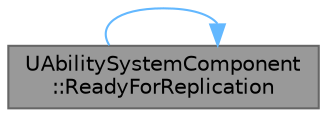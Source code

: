 digraph "UAbilitySystemComponent::ReadyForReplication"
{
 // INTERACTIVE_SVG=YES
 // LATEX_PDF_SIZE
  bgcolor="transparent";
  edge [fontname=Helvetica,fontsize=10,labelfontname=Helvetica,labelfontsize=10];
  node [fontname=Helvetica,fontsize=10,shape=box,height=0.2,width=0.4];
  rankdir="LR";
  Node1 [id="Node000001",label="UAbilitySystemComponent\l::ReadyForReplication",height=0.2,width=0.4,color="gray40", fillcolor="grey60", style="filled", fontcolor="black",tooltip="ReadyForReplication gets called on replicated components when their owning actor is officially ready ..."];
  Node1 -> Node1 [id="edge1_Node000001_Node000001",color="steelblue1",style="solid",tooltip=" "];
}
